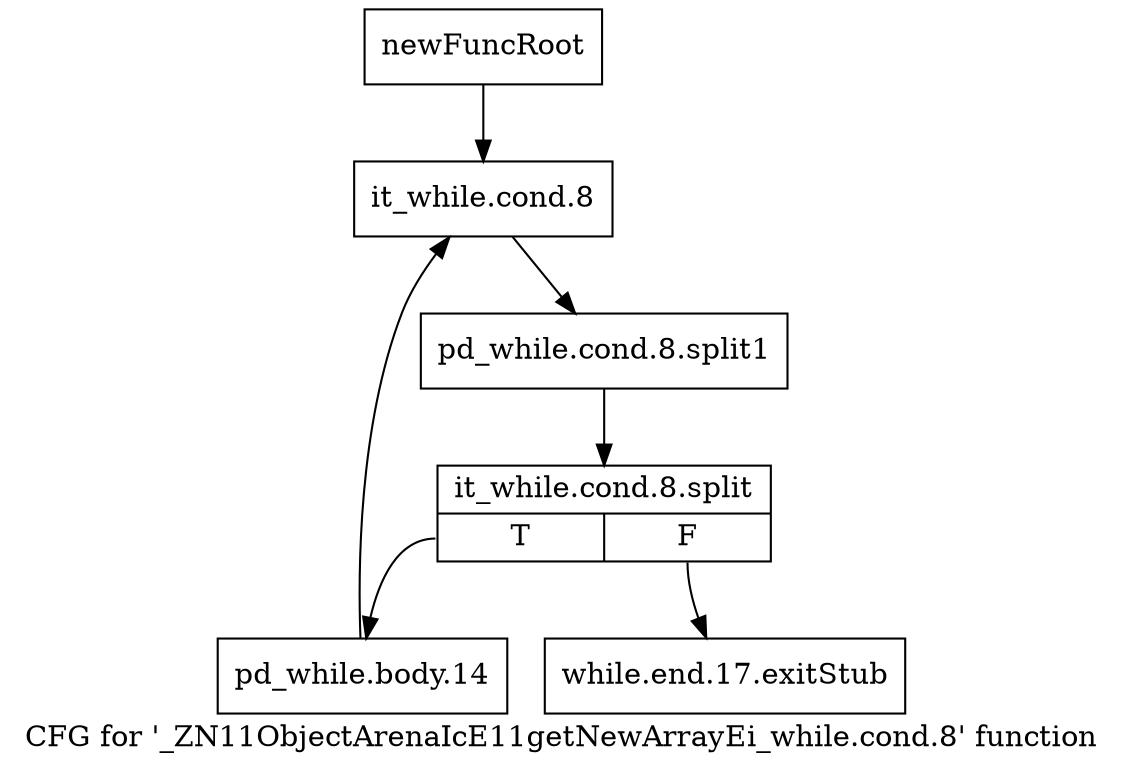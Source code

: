 digraph "CFG for '_ZN11ObjectArenaIcE11getNewArrayEi_while.cond.8' function" {
	label="CFG for '_ZN11ObjectArenaIcE11getNewArrayEi_while.cond.8' function";

	Node0x25eaf30 [shape=record,label="{newFuncRoot}"];
	Node0x25eaf30 -> Node0x25eb390;
	Node0x25eb340 [shape=record,label="{while.end.17.exitStub}"];
	Node0x25eb390 [shape=record,label="{it_while.cond.8}"];
	Node0x25eb390 -> Node0x297e180;
	Node0x297e180 [shape=record,label="{pd_while.cond.8.split1}"];
	Node0x297e180 -> Node0x2811f70;
	Node0x2811f70 [shape=record,label="{it_while.cond.8.split|{<s0>T|<s1>F}}"];
	Node0x2811f70:s0 -> Node0x25eb3e0;
	Node0x2811f70:s1 -> Node0x25eb340;
	Node0x25eb3e0 [shape=record,label="{pd_while.body.14}"];
	Node0x25eb3e0 -> Node0x25eb390;
}
